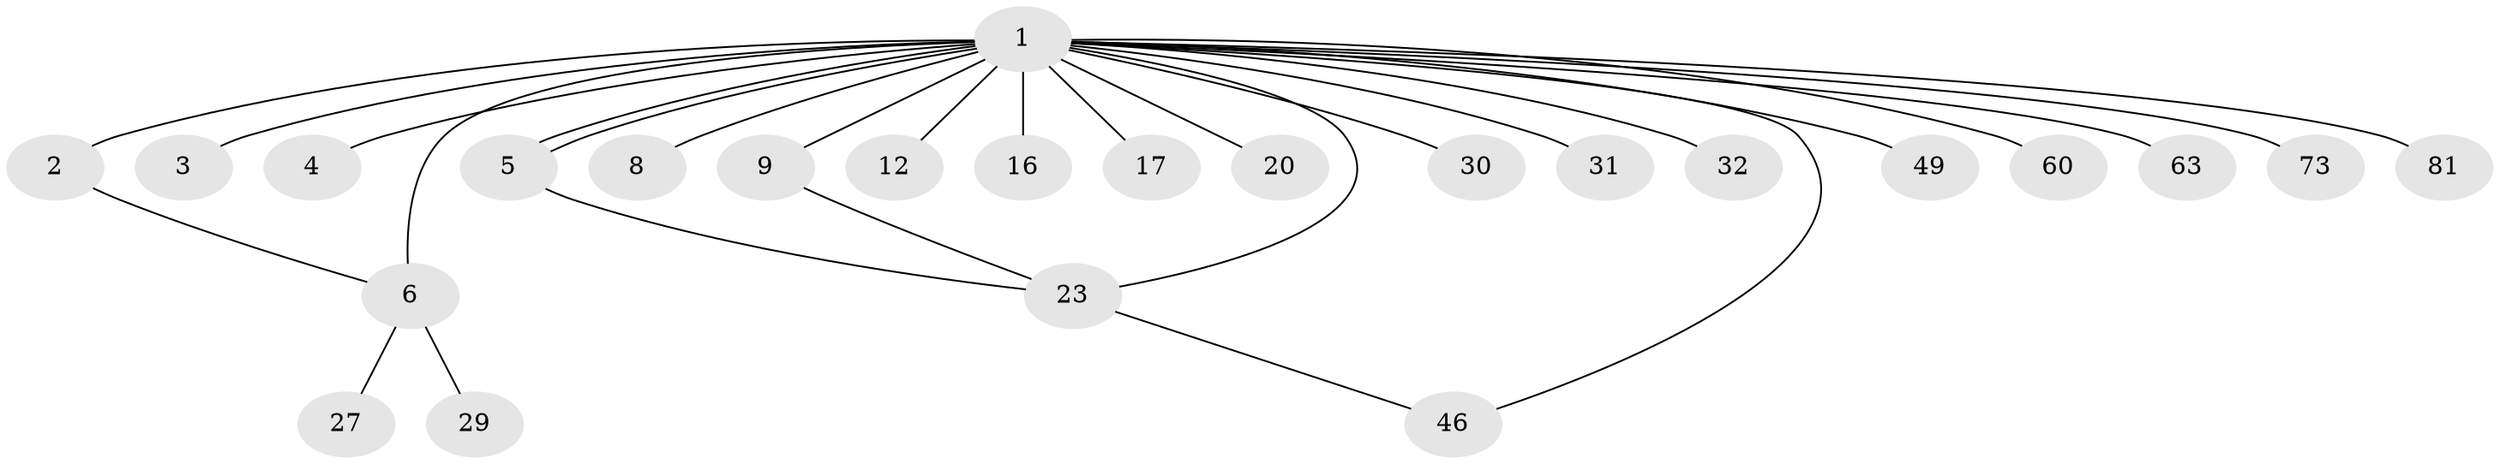 // original degree distribution, {28: 0.012195121951219513, 5: 0.036585365853658534, 2: 0.17073170731707318, 4: 0.04878048780487805, 9: 0.024390243902439025, 1: 0.6341463414634146, 8: 0.012195121951219513, 3: 0.04878048780487805, 7: 0.012195121951219513}
// Generated by graph-tools (version 1.1) at 2025/18/03/04/25 18:18:15]
// undirected, 24 vertices, 28 edges
graph export_dot {
graph [start="1"]
  node [color=gray90,style=filled];
  1 [super="+15+14"];
  2 [super="+10"];
  3 [super="+45"];
  4 [super="+41+58+67"];
  5 [super="+62+54+35+22+7+24"];
  6 [super="+18+11+13+48+66+56+70+71"];
  8 [super="+43"];
  9 [super="+40+28"];
  12;
  16 [super="+37+50"];
  17 [super="+53+80+42"];
  20 [super="+21"];
  23 [super="+39"];
  27;
  29;
  30;
  31 [super="+69+57+76+38"];
  32;
  46 [super="+55"];
  49;
  60;
  63;
  73;
  81;
  1 -- 2 [weight=2];
  1 -- 3;
  1 -- 4;
  1 -- 5;
  1 -- 5;
  1 -- 6 [weight=3];
  1 -- 8;
  1 -- 9;
  1 -- 12;
  1 -- 16;
  1 -- 17;
  1 -- 20;
  1 -- 23;
  1 -- 30;
  1 -- 31;
  1 -- 32;
  1 -- 46;
  1 -- 49;
  1 -- 60;
  1 -- 63;
  1 -- 73;
  1 -- 81;
  2 -- 6 [weight=2];
  5 -- 23;
  6 -- 27;
  6 -- 29;
  9 -- 23;
  23 -- 46;
}
